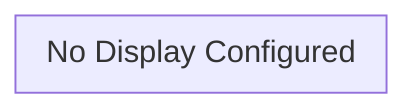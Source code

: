%% ---- Display & UI Logic ---- %%
graph TD
    subgraph "No Display Configured"
    end

    %% --- Styling --- %%
    classDef component fill:#cde,stroke:#333,stroke-width:2px,color:#000
    classDef hardware fill:#f96,stroke:#333,stroke-width:2px,color:#000
    classDef logic fill:#cfc,stroke:#333,stroke-width:2px,color:#000
    classDef trigger fill:#fdf,stroke:#333,stroke-width:2px,color:#000
    classDef io fill:#fec,stroke:#333,stroke-width:2px,color:#000